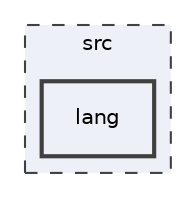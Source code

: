 digraph "lang"
{
 // INTERACTIVE_SVG=YES
 // LATEX_PDF_SIZE
  edge [fontname="Helvetica",fontsize="10",labelfontname="Helvetica",labelfontsize="10"];
  node [fontname="Helvetica",fontsize="10",shape=record];
  compound=true
  subgraph clusterdir_68267d1309a1af8e8297ef4c3efbcdba {
    graph [ bgcolor="#edf0f7", pencolor="grey25", style="filled,dashed,", label="src", fontname="Helvetica", fontsize="10", URL="dir_68267d1309a1af8e8297ef4c3efbcdba.html"]
  dir_8c86be213a15a25d1024d4a8a2a3b75c [shape=box, label="lang", style="filled,bold,", fillcolor="#edf0f7", color="grey25", URL="dir_8c86be213a15a25d1024d4a8a2a3b75c.html"];
  }
}
